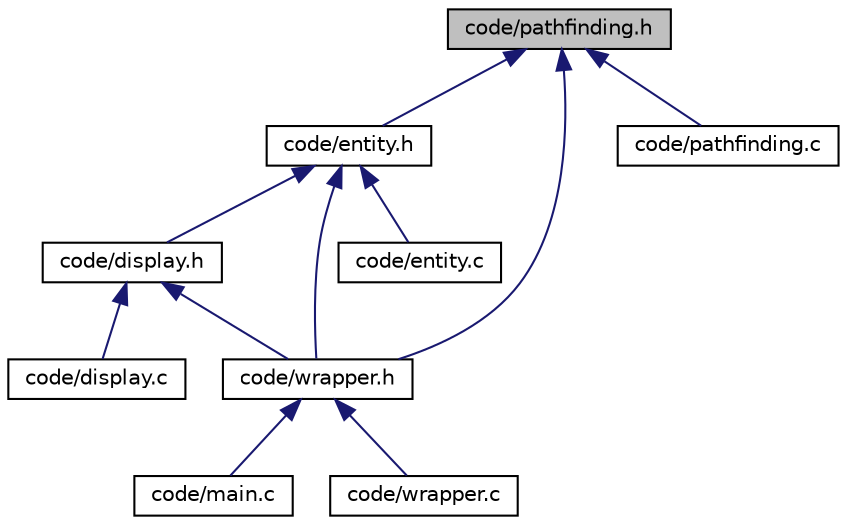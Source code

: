 digraph "code/pathfinding.h"
{
  edge [fontname="Helvetica",fontsize="10",labelfontname="Helvetica",labelfontsize="10"];
  node [fontname="Helvetica",fontsize="10",shape=record];
  Node1 [label="code/pathfinding.h",height=0.2,width=0.4,color="black", fillcolor="grey75", style="filled", fontcolor="black"];
  Node1 -> Node2 [dir="back",color="midnightblue",fontsize="10",style="solid",fontname="Helvetica"];
  Node2 [label="code/entity.h",height=0.2,width=0.4,color="black", fillcolor="white", style="filled",URL="$entity_8h.html",tooltip="Prototype of functions in entity.c. "];
  Node2 -> Node3 [dir="back",color="midnightblue",fontsize="10",style="solid",fontname="Helvetica"];
  Node3 [label="code/display.h",height=0.2,width=0.4,color="black", fillcolor="white", style="filled",URL="$display_8h.html",tooltip="Prototypes of the functions in display.c. "];
  Node3 -> Node4 [dir="back",color="midnightblue",fontsize="10",style="solid",fontname="Helvetica"];
  Node4 [label="code/display.c",height=0.2,width=0.4,color="black", fillcolor="white", style="filled",URL="$display_8c.html",tooltip="Functions used to display elements on screen using SDL. "];
  Node3 -> Node5 [dir="back",color="midnightblue",fontsize="10",style="solid",fontname="Helvetica"];
  Node5 [label="code/wrapper.h",height=0.2,width=0.4,color="black", fillcolor="white", style="filled",URL="$wrapper_8h.html",tooltip="wrapper functions to keep the main.c clear "];
  Node5 -> Node6 [dir="back",color="midnightblue",fontsize="10",style="solid",fontname="Helvetica"];
  Node6 [label="code/main.c",height=0.2,width=0.4,color="black", fillcolor="white", style="filled",URL="$main_8c.html",tooltip="main of the project "];
  Node5 -> Node7 [dir="back",color="midnightblue",fontsize="10",style="solid",fontname="Helvetica"];
  Node7 [label="code/wrapper.c",height=0.2,width=0.4,color="black", fillcolor="white", style="filled",URL="$wrapper_8c.html",tooltip="Wrapper functions. "];
  Node2 -> Node8 [dir="back",color="midnightblue",fontsize="10",style="solid",fontname="Helvetica"];
  Node8 [label="code/entity.c",height=0.2,width=0.4,color="black", fillcolor="white", style="filled",URL="$entity_8c.html",tooltip="Functions and the structure used by the neural network to navigate in the Field. "];
  Node2 -> Node5 [dir="back",color="midnightblue",fontsize="10",style="solid",fontname="Helvetica"];
  Node1 -> Node5 [dir="back",color="midnightblue",fontsize="10",style="solid",fontname="Helvetica"];
  Node1 -> Node9 [dir="back",color="midnightblue",fontsize="10",style="solid",fontname="Helvetica"];
  Node9 [label="code/pathfinding.c",height=0.2,width=0.4,color="black", fillcolor="white", style="filled",URL="$pathfinding_8c.html",tooltip="A* pathfinding algorythme. "];
}
